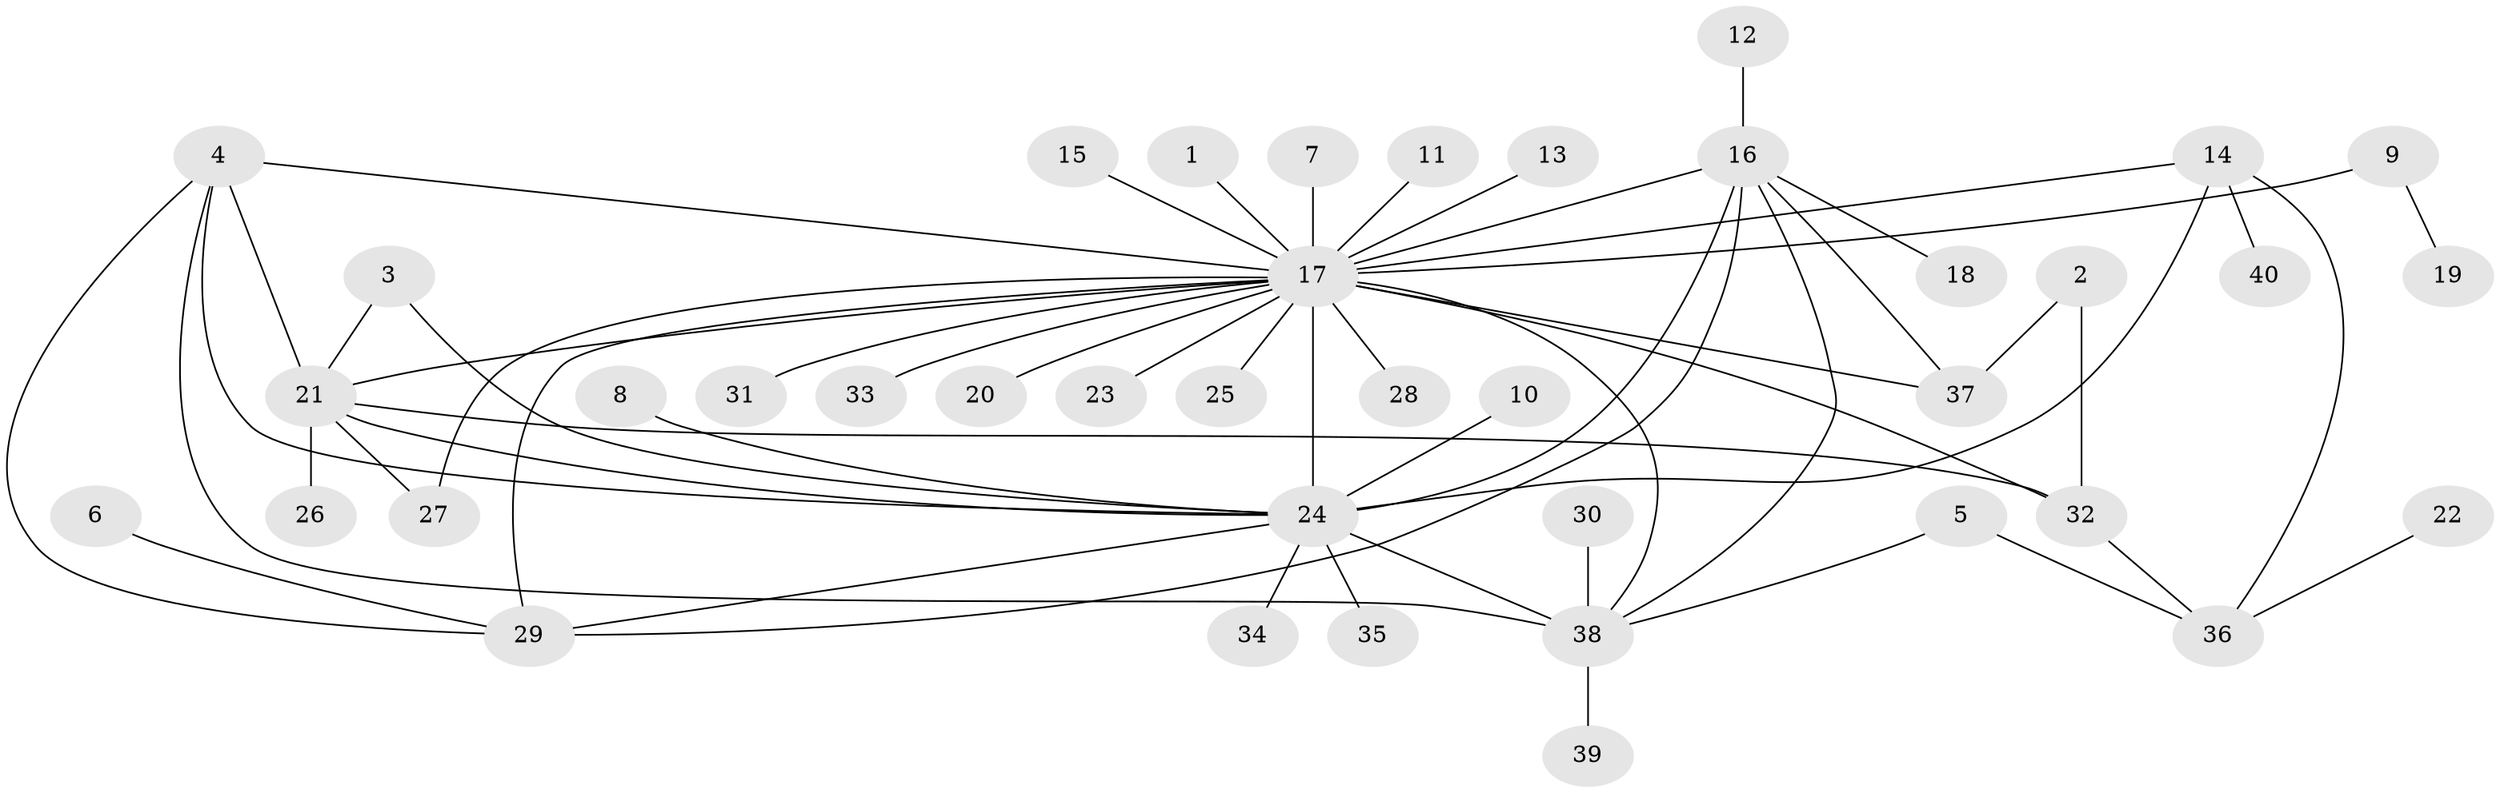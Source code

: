 // original degree distribution, {3: 0.13157894736842105, 31: 0.013157894736842105, 9: 0.02631578947368421, 11: 0.013157894736842105, 10: 0.02631578947368421, 1: 0.47368421052631576, 6: 0.013157894736842105, 2: 0.19736842105263158, 5: 0.02631578947368421, 4: 0.05263157894736842, 8: 0.02631578947368421}
// Generated by graph-tools (version 1.1) at 2025/49/03/09/25 03:49:48]
// undirected, 40 vertices, 57 edges
graph export_dot {
graph [start="1"]
  node [color=gray90,style=filled];
  1;
  2;
  3;
  4;
  5;
  6;
  7;
  8;
  9;
  10;
  11;
  12;
  13;
  14;
  15;
  16;
  17;
  18;
  19;
  20;
  21;
  22;
  23;
  24;
  25;
  26;
  27;
  28;
  29;
  30;
  31;
  32;
  33;
  34;
  35;
  36;
  37;
  38;
  39;
  40;
  1 -- 17 [weight=1.0];
  2 -- 32 [weight=1.0];
  2 -- 37 [weight=1.0];
  3 -- 21 [weight=1.0];
  3 -- 24 [weight=1.0];
  4 -- 17 [weight=1.0];
  4 -- 21 [weight=1.0];
  4 -- 24 [weight=2.0];
  4 -- 29 [weight=1.0];
  4 -- 38 [weight=1.0];
  5 -- 36 [weight=1.0];
  5 -- 38 [weight=1.0];
  6 -- 29 [weight=1.0];
  7 -- 17 [weight=1.0];
  8 -- 24 [weight=1.0];
  9 -- 17 [weight=1.0];
  9 -- 19 [weight=1.0];
  10 -- 24 [weight=1.0];
  11 -- 17 [weight=1.0];
  12 -- 16 [weight=1.0];
  13 -- 17 [weight=1.0];
  14 -- 17 [weight=1.0];
  14 -- 24 [weight=1.0];
  14 -- 36 [weight=1.0];
  14 -- 40 [weight=1.0];
  15 -- 17 [weight=1.0];
  16 -- 17 [weight=2.0];
  16 -- 18 [weight=1.0];
  16 -- 24 [weight=1.0];
  16 -- 29 [weight=1.0];
  16 -- 37 [weight=1.0];
  16 -- 38 [weight=1.0];
  17 -- 20 [weight=1.0];
  17 -- 21 [weight=2.0];
  17 -- 23 [weight=1.0];
  17 -- 24 [weight=3.0];
  17 -- 25 [weight=1.0];
  17 -- 27 [weight=1.0];
  17 -- 28 [weight=2.0];
  17 -- 29 [weight=1.0];
  17 -- 31 [weight=1.0];
  17 -- 32 [weight=1.0];
  17 -- 33 [weight=1.0];
  17 -- 37 [weight=1.0];
  17 -- 38 [weight=1.0];
  21 -- 24 [weight=1.0];
  21 -- 26 [weight=1.0];
  21 -- 27 [weight=1.0];
  21 -- 32 [weight=1.0];
  22 -- 36 [weight=1.0];
  24 -- 29 [weight=1.0];
  24 -- 34 [weight=1.0];
  24 -- 35 [weight=1.0];
  24 -- 38 [weight=2.0];
  30 -- 38 [weight=1.0];
  32 -- 36 [weight=1.0];
  38 -- 39 [weight=1.0];
}
